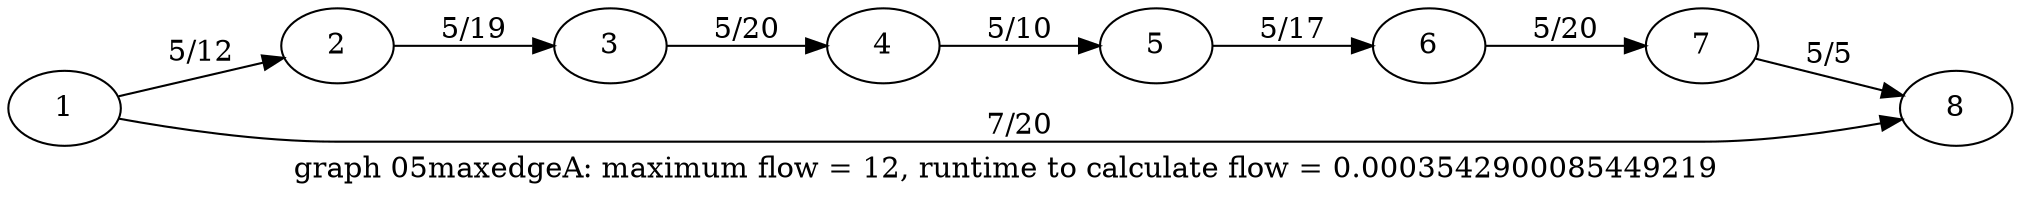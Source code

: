 digraph g{

rankdir = LR

1 -> 2 [label = " 5/12 "];
2 -> 3 [label = " 5/19 "];
3 -> 4 [label = " 5/20 "];
4 -> 5 [label = " 5/10 "];
5 -> 6 [label = " 5/17 "];
6 -> 7 [label = " 5/20 "];
7 -> 8 [label = " 5/5 "];
1 -> 8 [label = " 7/20 "];

label = "graph 05maxedgeA: maximum flow = 12, runtime to calculate flow = 0.0003542900085449219 "
}
